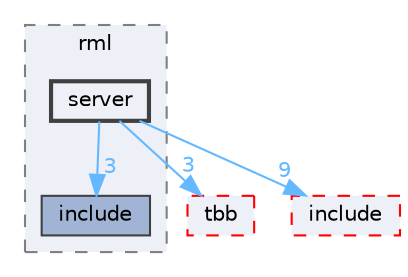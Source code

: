 digraph "external/taskflow/3rd-party/tbb/src/rml/server"
{
 // LATEX_PDF_SIZE
  bgcolor="transparent";
  edge [fontname=Helvetica,fontsize=10,labelfontname=Helvetica,labelfontsize=10];
  node [fontname=Helvetica,fontsize=10,shape=box,height=0.2,width=0.4];
  compound=true
  subgraph clusterdir_8ac49ca18f778db29134adb9fcac139c {
    graph [ bgcolor="#edf0f7", pencolor="grey50", label="rml", fontname=Helvetica,fontsize=10 style="filled,dashed", URL="dir_8ac49ca18f778db29134adb9fcac139c.html",tooltip=""]
  dir_da6f3b916282bef378bbd38df93f7094 [label="include", fillcolor="#a2b4d6", color="grey25", style="filled", URL="dir_da6f3b916282bef378bbd38df93f7094.html",tooltip=""];
  dir_9579a4be1aa6c5522bada8b156c39b5b [label="server", fillcolor="#edf0f7", color="grey25", style="filled,bold", URL="dir_9579a4be1aa6c5522bada8b156c39b5b.html",tooltip=""];
  }
  dir_6aae80996ac383cede5aa4d905dd8f6e [label="tbb", fillcolor="#edf0f7", color="red", style="filled,dashed", URL="dir_6aae80996ac383cede5aa4d905dd8f6e.html",tooltip=""];
  dir_9a108c806b4257aefe6c62ce1f799fad [label="include", fillcolor="#edf0f7", color="red", style="filled,dashed", URL="dir_9a108c806b4257aefe6c62ce1f799fad.html",tooltip=""];
  dir_9579a4be1aa6c5522bada8b156c39b5b->dir_6aae80996ac383cede5aa4d905dd8f6e [headlabel="3", labeldistance=1.5 headhref="dir_000650_000825.html" href="dir_000650_000825.html" color="steelblue1" fontcolor="steelblue1"];
  dir_9579a4be1aa6c5522bada8b156c39b5b->dir_9a108c806b4257aefe6c62ce1f799fad [headlabel="9", labeldistance=1.5 headhref="dir_000650_000389.html" href="dir_000650_000389.html" color="steelblue1" fontcolor="steelblue1"];
  dir_9579a4be1aa6c5522bada8b156c39b5b->dir_da6f3b916282bef378bbd38df93f7094 [headlabel="3", labeldistance=1.5 headhref="dir_000650_000390.html" href="dir_000650_000390.html" color="steelblue1" fontcolor="steelblue1"];
}
